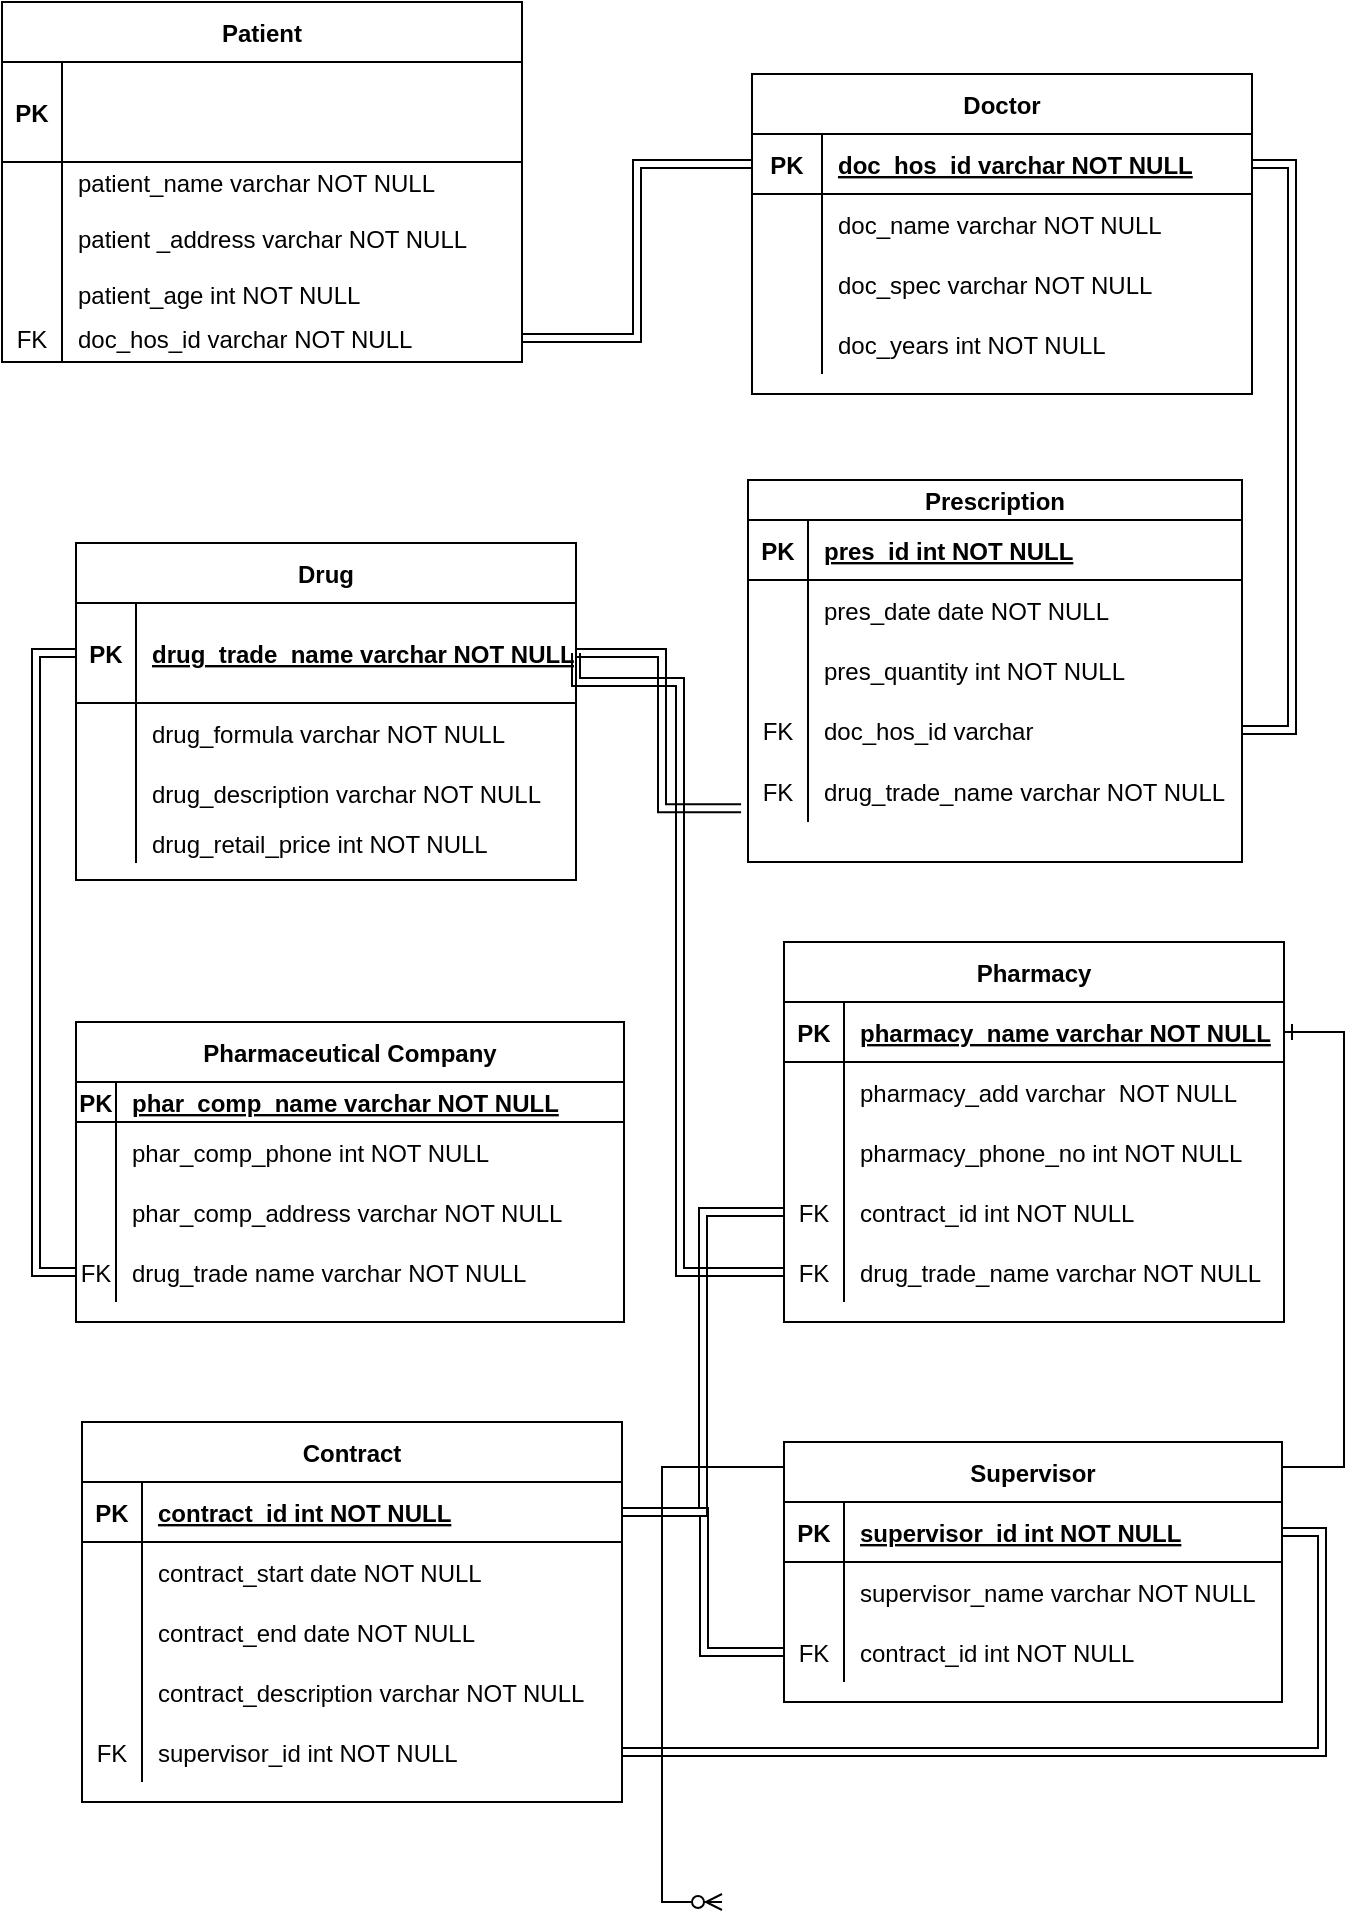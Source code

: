 <mxfile version="21.1.2" type="device">
  <diagram id="R2lEEEUBdFMjLlhIrx00" name="Page-1">
    <mxGraphModel dx="780" dy="544" grid="1" gridSize="10" guides="1" tooltips="1" connect="1" arrows="1" fold="1" page="1" pageScale="1" pageWidth="827" pageHeight="1169" math="0" shadow="0" extFonts="Permanent Marker^https://fonts.googleapis.com/css?family=Permanent+Marker">
      <root>
        <mxCell id="0" />
        <mxCell id="1" parent="0" />
        <mxCell id="C-vyLk0tnHw3VtMMgP7b-23" value="Patient" style="shape=table;startSize=30;container=1;collapsible=1;childLayout=tableLayout;fixedRows=0;rowLines=0;fontStyle=1;align=center;resizeLast=1;strokeWidth=1;labelBackgroundColor=none;" parent="1" vertex="1">
          <mxGeometry x="80" y="40" width="260" height="180" as="geometry" />
        </mxCell>
        <mxCell id="C-vyLk0tnHw3VtMMgP7b-24" value="" style="shape=partialRectangle;collapsible=0;dropTarget=0;pointerEvents=0;fillColor=none;points=[[0,0.5],[1,0.5]];portConstraint=eastwest;top=0;left=0;right=0;bottom=1;labelBackgroundColor=none;" parent="C-vyLk0tnHw3VtMMgP7b-23" vertex="1">
          <mxGeometry y="30" width="260" height="50" as="geometry" />
        </mxCell>
        <mxCell id="C-vyLk0tnHw3VtMMgP7b-25" value="PK" style="shape=partialRectangle;overflow=hidden;connectable=0;fillColor=none;top=0;left=0;bottom=0;right=0;fontStyle=1;labelBackgroundColor=none;" parent="C-vyLk0tnHw3VtMMgP7b-24" vertex="1">
          <mxGeometry width="30" height="50" as="geometry">
            <mxRectangle width="30" height="50" as="alternateBounds" />
          </mxGeometry>
        </mxCell>
        <mxCell id="C-vyLk0tnHw3VtMMgP7b-26" value="" style="shape=partialRectangle;overflow=hidden;connectable=0;fillColor=none;top=0;left=0;bottom=0;right=0;align=left;spacingLeft=6;fontStyle=5;labelBackgroundColor=none;" parent="C-vyLk0tnHw3VtMMgP7b-24" vertex="1">
          <mxGeometry x="30" width="230" height="50" as="geometry">
            <mxRectangle width="230" height="50" as="alternateBounds" />
          </mxGeometry>
        </mxCell>
        <mxCell id="C-vyLk0tnHw3VtMMgP7b-27" value="" style="shape=partialRectangle;collapsible=0;dropTarget=0;pointerEvents=0;fillColor=none;points=[[0,0.5],[1,0.5]];portConstraint=eastwest;top=0;left=0;right=0;bottom=0;labelBackgroundColor=none;" parent="C-vyLk0tnHw3VtMMgP7b-23" vertex="1">
          <mxGeometry y="80" width="260" height="20" as="geometry" />
        </mxCell>
        <mxCell id="C-vyLk0tnHw3VtMMgP7b-28" value="" style="shape=partialRectangle;overflow=hidden;connectable=0;fillColor=none;top=0;left=0;bottom=0;right=0;labelBackgroundColor=none;" parent="C-vyLk0tnHw3VtMMgP7b-27" vertex="1">
          <mxGeometry width="30" height="20" as="geometry">
            <mxRectangle width="30" height="20" as="alternateBounds" />
          </mxGeometry>
        </mxCell>
        <mxCell id="C-vyLk0tnHw3VtMMgP7b-29" value="patient_name varchar NOT NULL " style="shape=partialRectangle;overflow=hidden;connectable=0;fillColor=none;top=0;left=0;bottom=0;right=0;align=left;spacingLeft=6;labelBackgroundColor=none;" parent="C-vyLk0tnHw3VtMMgP7b-27" vertex="1">
          <mxGeometry x="30" width="230" height="20" as="geometry">
            <mxRectangle width="230" height="20" as="alternateBounds" />
          </mxGeometry>
        </mxCell>
        <mxCell id="faQSd6ZC0QR6paeZekVk-2" style="shape=partialRectangle;collapsible=0;dropTarget=0;pointerEvents=0;fillColor=none;points=[[0,0.5],[1,0.5]];portConstraint=eastwest;top=0;left=0;right=0;bottom=0;labelBackgroundColor=none;" parent="C-vyLk0tnHw3VtMMgP7b-23" vertex="1">
          <mxGeometry y="100" width="260" height="36" as="geometry" />
        </mxCell>
        <mxCell id="faQSd6ZC0QR6paeZekVk-3" style="shape=partialRectangle;overflow=hidden;connectable=0;fillColor=none;top=0;left=0;bottom=0;right=0;labelBackgroundColor=none;" parent="faQSd6ZC0QR6paeZekVk-2" vertex="1">
          <mxGeometry width="30" height="36" as="geometry">
            <mxRectangle width="30" height="36" as="alternateBounds" />
          </mxGeometry>
        </mxCell>
        <mxCell id="faQSd6ZC0QR6paeZekVk-4" value="patient _address varchar NOT NULL" style="shape=partialRectangle;overflow=hidden;connectable=0;fillColor=none;top=0;left=0;bottom=0;right=0;align=left;spacingLeft=6;labelBackgroundColor=none;" parent="faQSd6ZC0QR6paeZekVk-2" vertex="1">
          <mxGeometry x="30" width="230" height="36" as="geometry">
            <mxRectangle width="230" height="36" as="alternateBounds" />
          </mxGeometry>
        </mxCell>
        <mxCell id="faQSd6ZC0QR6paeZekVk-11" style="shape=partialRectangle;collapsible=0;dropTarget=0;pointerEvents=0;fillColor=none;points=[[0,0.5],[1,0.5]];portConstraint=eastwest;top=0;left=0;right=0;bottom=0;labelBackgroundColor=none;" parent="C-vyLk0tnHw3VtMMgP7b-23" vertex="1">
          <mxGeometry y="136" width="260" height="20" as="geometry" />
        </mxCell>
        <mxCell id="faQSd6ZC0QR6paeZekVk-12" style="shape=partialRectangle;overflow=hidden;connectable=0;fillColor=none;top=0;left=0;bottom=0;right=0;labelBackgroundColor=none;" parent="faQSd6ZC0QR6paeZekVk-11" vertex="1">
          <mxGeometry width="30" height="20" as="geometry">
            <mxRectangle width="30" height="20" as="alternateBounds" />
          </mxGeometry>
        </mxCell>
        <mxCell id="faQSd6ZC0QR6paeZekVk-13" value="patient_age int NOT NULL" style="shape=partialRectangle;overflow=hidden;connectable=0;fillColor=none;top=0;left=0;bottom=0;right=0;align=left;spacingLeft=6;labelBackgroundColor=none;" parent="faQSd6ZC0QR6paeZekVk-11" vertex="1">
          <mxGeometry x="30" width="230" height="20" as="geometry">
            <mxRectangle width="230" height="20" as="alternateBounds" />
          </mxGeometry>
        </mxCell>
        <mxCell id="faQSd6ZC0QR6paeZekVk-8" style="shape=partialRectangle;collapsible=0;dropTarget=0;pointerEvents=0;fillColor=none;points=[[0,0.5],[1,0.5]];portConstraint=eastwest;top=0;left=0;right=0;bottom=0;labelBackgroundColor=none;" parent="C-vyLk0tnHw3VtMMgP7b-23" vertex="1">
          <mxGeometry y="156" width="260" height="24" as="geometry" />
        </mxCell>
        <mxCell id="faQSd6ZC0QR6paeZekVk-9" value="FK" style="shape=partialRectangle;overflow=hidden;connectable=0;fillColor=none;top=0;left=0;bottom=0;right=0;labelBackgroundColor=none;" parent="faQSd6ZC0QR6paeZekVk-8" vertex="1">
          <mxGeometry width="30" height="24" as="geometry">
            <mxRectangle width="30" height="24" as="alternateBounds" />
          </mxGeometry>
        </mxCell>
        <mxCell id="faQSd6ZC0QR6paeZekVk-10" value="doc_hos_id varchar NOT NULL" style="shape=partialRectangle;overflow=hidden;connectable=0;fillColor=none;top=0;left=0;bottom=0;right=0;align=left;spacingLeft=6;labelBackgroundColor=none;" parent="faQSd6ZC0QR6paeZekVk-8" vertex="1">
          <mxGeometry x="30" width="230" height="24" as="geometry">
            <mxRectangle width="230" height="24" as="alternateBounds" />
          </mxGeometry>
        </mxCell>
        <mxCell id="C-vyLk0tnHw3VtMMgP7b-2" value="Doctor" style="shape=table;startSize=30;container=1;collapsible=1;childLayout=tableLayout;fixedRows=1;rowLines=0;fontStyle=1;align=center;resizeLast=1;labelBackgroundColor=none;" parent="1" vertex="1">
          <mxGeometry x="455" y="76" width="250" height="160" as="geometry" />
        </mxCell>
        <mxCell id="C-vyLk0tnHw3VtMMgP7b-3" value="" style="shape=partialRectangle;collapsible=0;dropTarget=0;pointerEvents=0;fillColor=none;points=[[0,0.5],[1,0.5]];portConstraint=eastwest;top=0;left=0;right=0;bottom=1;labelBackgroundColor=none;" parent="C-vyLk0tnHw3VtMMgP7b-2" vertex="1">
          <mxGeometry y="30" width="250" height="30" as="geometry" />
        </mxCell>
        <mxCell id="C-vyLk0tnHw3VtMMgP7b-4" value="PK" style="shape=partialRectangle;overflow=hidden;connectable=0;fillColor=none;top=0;left=0;bottom=0;right=0;fontStyle=1;labelBackgroundColor=none;" parent="C-vyLk0tnHw3VtMMgP7b-3" vertex="1">
          <mxGeometry width="35" height="30" as="geometry">
            <mxRectangle width="35" height="30" as="alternateBounds" />
          </mxGeometry>
        </mxCell>
        <mxCell id="C-vyLk0tnHw3VtMMgP7b-5" value="doc_hos_id varchar NOT NULL" style="shape=partialRectangle;overflow=hidden;connectable=0;fillColor=none;top=0;left=0;bottom=0;right=0;align=left;spacingLeft=6;fontStyle=5;labelBackgroundColor=none;" parent="C-vyLk0tnHw3VtMMgP7b-3" vertex="1">
          <mxGeometry x="35" width="215" height="30" as="geometry">
            <mxRectangle width="215" height="30" as="alternateBounds" />
          </mxGeometry>
        </mxCell>
        <mxCell id="C-vyLk0tnHw3VtMMgP7b-6" value="" style="shape=partialRectangle;collapsible=0;dropTarget=0;pointerEvents=0;fillColor=none;points=[[0,0.5],[1,0.5]];portConstraint=eastwest;top=0;left=0;right=0;bottom=0;labelBackgroundColor=none;" parent="C-vyLk0tnHw3VtMMgP7b-2" vertex="1">
          <mxGeometry y="60" width="250" height="30" as="geometry" />
        </mxCell>
        <mxCell id="C-vyLk0tnHw3VtMMgP7b-7" value="" style="shape=partialRectangle;overflow=hidden;connectable=0;fillColor=none;top=0;left=0;bottom=0;right=0;labelBackgroundColor=none;" parent="C-vyLk0tnHw3VtMMgP7b-6" vertex="1">
          <mxGeometry width="35" height="30" as="geometry">
            <mxRectangle width="35" height="30" as="alternateBounds" />
          </mxGeometry>
        </mxCell>
        <mxCell id="C-vyLk0tnHw3VtMMgP7b-8" value="doc_name varchar NOT NULL" style="shape=partialRectangle;overflow=hidden;connectable=0;fillColor=none;top=0;left=0;bottom=0;right=0;align=left;spacingLeft=6;labelBackgroundColor=none;" parent="C-vyLk0tnHw3VtMMgP7b-6" vertex="1">
          <mxGeometry x="35" width="215" height="30" as="geometry">
            <mxRectangle width="215" height="30" as="alternateBounds" />
          </mxGeometry>
        </mxCell>
        <mxCell id="C-vyLk0tnHw3VtMMgP7b-9" value="" style="shape=partialRectangle;collapsible=0;dropTarget=0;pointerEvents=0;fillColor=none;points=[[0,0.5],[1,0.5]];portConstraint=eastwest;top=0;left=0;right=0;bottom=0;labelBackgroundColor=none;" parent="C-vyLk0tnHw3VtMMgP7b-2" vertex="1">
          <mxGeometry y="90" width="250" height="30" as="geometry" />
        </mxCell>
        <mxCell id="C-vyLk0tnHw3VtMMgP7b-10" value="" style="shape=partialRectangle;overflow=hidden;connectable=0;fillColor=none;top=0;left=0;bottom=0;right=0;labelBackgroundColor=none;" parent="C-vyLk0tnHw3VtMMgP7b-9" vertex="1">
          <mxGeometry width="35" height="30" as="geometry">
            <mxRectangle width="35" height="30" as="alternateBounds" />
          </mxGeometry>
        </mxCell>
        <mxCell id="C-vyLk0tnHw3VtMMgP7b-11" value="doc_spec varchar NOT NULL" style="shape=partialRectangle;overflow=hidden;connectable=0;fillColor=none;top=0;left=0;bottom=0;right=0;align=left;spacingLeft=6;labelBackgroundColor=none;" parent="C-vyLk0tnHw3VtMMgP7b-9" vertex="1">
          <mxGeometry x="35" width="215" height="30" as="geometry">
            <mxRectangle width="215" height="30" as="alternateBounds" />
          </mxGeometry>
        </mxCell>
        <mxCell id="faQSd6ZC0QR6paeZekVk-15" style="shape=partialRectangle;collapsible=0;dropTarget=0;pointerEvents=0;fillColor=none;points=[[0,0.5],[1,0.5]];portConstraint=eastwest;top=0;left=0;right=0;bottom=0;labelBackgroundColor=none;" parent="C-vyLk0tnHw3VtMMgP7b-2" vertex="1">
          <mxGeometry y="120" width="250" height="30" as="geometry" />
        </mxCell>
        <mxCell id="faQSd6ZC0QR6paeZekVk-16" style="shape=partialRectangle;overflow=hidden;connectable=0;fillColor=none;top=0;left=0;bottom=0;right=0;labelBackgroundColor=none;" parent="faQSd6ZC0QR6paeZekVk-15" vertex="1">
          <mxGeometry width="35" height="30" as="geometry">
            <mxRectangle width="35" height="30" as="alternateBounds" />
          </mxGeometry>
        </mxCell>
        <mxCell id="faQSd6ZC0QR6paeZekVk-17" value="doc_years int NOT NULL" style="shape=partialRectangle;overflow=hidden;connectable=0;fillColor=none;top=0;left=0;bottom=0;right=0;align=left;spacingLeft=6;labelBackgroundColor=none;" parent="faQSd6ZC0QR6paeZekVk-15" vertex="1">
          <mxGeometry x="35" width="215" height="30" as="geometry">
            <mxRectangle width="215" height="30" as="alternateBounds" />
          </mxGeometry>
        </mxCell>
        <mxCell id="C-vyLk0tnHw3VtMMgP7b-13" value="Prescription" style="shape=table;startSize=20;container=1;collapsible=1;childLayout=tableLayout;fixedRows=1;rowLines=0;fontStyle=1;align=center;resizeLast=1;labelBackgroundColor=none;" parent="1" vertex="1">
          <mxGeometry x="453" y="279" width="247" height="191" as="geometry" />
        </mxCell>
        <mxCell id="C-vyLk0tnHw3VtMMgP7b-14" value="" style="shape=partialRectangle;collapsible=0;dropTarget=0;pointerEvents=0;fillColor=none;points=[[0,0.5],[1,0.5]];portConstraint=eastwest;top=0;left=0;right=0;bottom=1;labelBackgroundColor=none;" parent="C-vyLk0tnHw3VtMMgP7b-13" vertex="1">
          <mxGeometry y="20" width="247" height="30" as="geometry" />
        </mxCell>
        <mxCell id="C-vyLk0tnHw3VtMMgP7b-15" value="PK" style="shape=partialRectangle;overflow=hidden;connectable=0;fillColor=none;top=0;left=0;bottom=0;right=0;fontStyle=1;labelBackgroundColor=none;" parent="C-vyLk0tnHw3VtMMgP7b-14" vertex="1">
          <mxGeometry width="30" height="30" as="geometry">
            <mxRectangle width="30" height="30" as="alternateBounds" />
          </mxGeometry>
        </mxCell>
        <mxCell id="C-vyLk0tnHw3VtMMgP7b-16" value="pres_id int NOT NULL" style="shape=partialRectangle;overflow=hidden;connectable=0;fillColor=none;top=0;left=0;bottom=0;right=0;align=left;spacingLeft=6;fontStyle=5;labelBackgroundColor=none;" parent="C-vyLk0tnHw3VtMMgP7b-14" vertex="1">
          <mxGeometry x="30" width="217" height="30" as="geometry">
            <mxRectangle width="217" height="30" as="alternateBounds" />
          </mxGeometry>
        </mxCell>
        <mxCell id="C-vyLk0tnHw3VtMMgP7b-17" value="" style="shape=partialRectangle;collapsible=0;dropTarget=0;pointerEvents=0;fillColor=none;points=[[0,0.5],[1,0.5]];portConstraint=eastwest;top=0;left=0;right=0;bottom=0;labelBackgroundColor=none;" parent="C-vyLk0tnHw3VtMMgP7b-13" vertex="1">
          <mxGeometry y="50" width="247" height="30" as="geometry" />
        </mxCell>
        <mxCell id="C-vyLk0tnHw3VtMMgP7b-18" value="" style="shape=partialRectangle;overflow=hidden;connectable=0;fillColor=none;top=0;left=0;bottom=0;right=0;labelBackgroundColor=none;" parent="C-vyLk0tnHw3VtMMgP7b-17" vertex="1">
          <mxGeometry width="30" height="30" as="geometry">
            <mxRectangle width="30" height="30" as="alternateBounds" />
          </mxGeometry>
        </mxCell>
        <mxCell id="C-vyLk0tnHw3VtMMgP7b-19" value="pres_date date NOT NULL" style="shape=partialRectangle;overflow=hidden;connectable=0;fillColor=none;top=0;left=0;bottom=0;right=0;align=left;spacingLeft=6;labelBackgroundColor=none;" parent="C-vyLk0tnHw3VtMMgP7b-17" vertex="1">
          <mxGeometry x="30" width="217" height="30" as="geometry">
            <mxRectangle width="217" height="30" as="alternateBounds" />
          </mxGeometry>
        </mxCell>
        <mxCell id="C-vyLk0tnHw3VtMMgP7b-20" value="" style="shape=partialRectangle;collapsible=0;dropTarget=0;pointerEvents=0;fillColor=none;points=[[0,0.5],[1,0.5]];portConstraint=eastwest;top=0;left=0;right=0;bottom=0;labelBackgroundColor=none;" parent="C-vyLk0tnHw3VtMMgP7b-13" vertex="1">
          <mxGeometry y="80" width="247" height="30" as="geometry" />
        </mxCell>
        <mxCell id="C-vyLk0tnHw3VtMMgP7b-21" value="" style="shape=partialRectangle;overflow=hidden;connectable=0;fillColor=none;top=0;left=0;bottom=0;right=0;labelBackgroundColor=none;" parent="C-vyLk0tnHw3VtMMgP7b-20" vertex="1">
          <mxGeometry width="30" height="30" as="geometry">
            <mxRectangle width="30" height="30" as="alternateBounds" />
          </mxGeometry>
        </mxCell>
        <mxCell id="C-vyLk0tnHw3VtMMgP7b-22" value="pres_quantity int NOT NULL" style="shape=partialRectangle;overflow=hidden;connectable=0;fillColor=none;top=0;left=0;bottom=0;right=0;align=left;spacingLeft=6;labelBackgroundColor=none;" parent="C-vyLk0tnHw3VtMMgP7b-20" vertex="1">
          <mxGeometry x="30" width="217" height="30" as="geometry">
            <mxRectangle width="217" height="30" as="alternateBounds" />
          </mxGeometry>
        </mxCell>
        <mxCell id="faQSd6ZC0QR6paeZekVk-18" style="shape=partialRectangle;collapsible=0;dropTarget=0;pointerEvents=0;fillColor=none;points=[[0,0.5],[1,0.5]];portConstraint=eastwest;top=0;left=0;right=0;bottom=0;labelBackgroundColor=none;" parent="C-vyLk0tnHw3VtMMgP7b-13" vertex="1">
          <mxGeometry y="110" width="247" height="30" as="geometry" />
        </mxCell>
        <mxCell id="faQSd6ZC0QR6paeZekVk-19" value="FK" style="shape=partialRectangle;overflow=hidden;connectable=0;fillColor=none;top=0;left=0;bottom=0;right=0;labelBackgroundColor=none;" parent="faQSd6ZC0QR6paeZekVk-18" vertex="1">
          <mxGeometry width="30" height="30" as="geometry">
            <mxRectangle width="30" height="30" as="alternateBounds" />
          </mxGeometry>
        </mxCell>
        <mxCell id="faQSd6ZC0QR6paeZekVk-20" value="doc_hos_id varchar" style="shape=partialRectangle;overflow=hidden;connectable=0;fillColor=none;top=0;left=0;bottom=0;right=0;align=left;spacingLeft=6;labelBackgroundColor=none;" parent="faQSd6ZC0QR6paeZekVk-18" vertex="1">
          <mxGeometry x="30" width="217" height="30" as="geometry">
            <mxRectangle width="217" height="30" as="alternateBounds" />
          </mxGeometry>
        </mxCell>
        <mxCell id="faQSd6ZC0QR6paeZekVk-24" style="shape=partialRectangle;collapsible=0;dropTarget=0;pointerEvents=0;fillColor=none;points=[[0,0.5],[1,0.5]];portConstraint=eastwest;top=0;left=0;right=0;bottom=0;labelBackgroundColor=none;" parent="C-vyLk0tnHw3VtMMgP7b-13" vertex="1">
          <mxGeometry y="140" width="247" height="31" as="geometry" />
        </mxCell>
        <mxCell id="faQSd6ZC0QR6paeZekVk-25" value="FK" style="shape=partialRectangle;overflow=hidden;connectable=0;fillColor=none;top=0;left=0;bottom=0;right=0;labelBackgroundColor=none;" parent="faQSd6ZC0QR6paeZekVk-24" vertex="1">
          <mxGeometry width="30" height="31" as="geometry">
            <mxRectangle width="30" height="31" as="alternateBounds" />
          </mxGeometry>
        </mxCell>
        <mxCell id="faQSd6ZC0QR6paeZekVk-26" value="drug_trade_name varchar NOT NULL" style="shape=partialRectangle;overflow=hidden;connectable=0;fillColor=none;top=0;left=0;bottom=0;right=0;align=left;spacingLeft=6;labelBackgroundColor=none;" parent="faQSd6ZC0QR6paeZekVk-24" vertex="1">
          <mxGeometry x="30" width="217" height="31" as="geometry">
            <mxRectangle width="217" height="31" as="alternateBounds" />
          </mxGeometry>
        </mxCell>
        <mxCell id="faQSd6ZC0QR6paeZekVk-27" value="" style="edgeStyle=entityRelationEdgeStyle;endArrow=ERzeroToMany;startArrow=ERone;endFill=1;startFill=0;rounded=0;" parent="1" source="faQSd6ZC0QR6paeZekVk-50" edge="1">
          <mxGeometry width="100" height="100" relative="1" as="geometry">
            <mxPoint x="340" y="1090" as="sourcePoint" />
            <mxPoint x="440" y="990" as="targetPoint" />
          </mxGeometry>
        </mxCell>
        <mxCell id="faQSd6ZC0QR6paeZekVk-29" value="Drug" style="shape=table;startSize=30;container=1;collapsible=1;childLayout=tableLayout;fixedRows=1;rowLines=0;fontStyle=1;align=center;resizeLast=1;" parent="1" vertex="1">
          <mxGeometry x="117" y="310.5" width="250" height="168.5" as="geometry" />
        </mxCell>
        <mxCell id="faQSd6ZC0QR6paeZekVk-30" value="" style="shape=partialRectangle;collapsible=0;dropTarget=0;pointerEvents=0;fillColor=none;points=[[0,0.5],[1,0.5]];portConstraint=eastwest;top=0;left=0;right=0;bottom=1;" parent="faQSd6ZC0QR6paeZekVk-29" vertex="1">
          <mxGeometry y="30" width="250" height="50" as="geometry" />
        </mxCell>
        <mxCell id="faQSd6ZC0QR6paeZekVk-31" value="PK" style="shape=partialRectangle;overflow=hidden;connectable=0;fillColor=none;top=0;left=0;bottom=0;right=0;fontStyle=1;" parent="faQSd6ZC0QR6paeZekVk-30" vertex="1">
          <mxGeometry width="30" height="50" as="geometry">
            <mxRectangle width="30" height="50" as="alternateBounds" />
          </mxGeometry>
        </mxCell>
        <mxCell id="faQSd6ZC0QR6paeZekVk-32" value="drug_trade_name varchar NOT NULL" style="shape=partialRectangle;overflow=hidden;connectable=0;fillColor=none;top=0;left=0;bottom=0;right=0;align=left;spacingLeft=6;fontStyle=5;" parent="faQSd6ZC0QR6paeZekVk-30" vertex="1">
          <mxGeometry x="30" width="220" height="50" as="geometry">
            <mxRectangle width="220" height="50" as="alternateBounds" />
          </mxGeometry>
        </mxCell>
        <mxCell id="faQSd6ZC0QR6paeZekVk-36" value="" style="shape=partialRectangle;collapsible=0;dropTarget=0;pointerEvents=0;fillColor=none;points=[[0,0.5],[1,0.5]];portConstraint=eastwest;top=0;left=0;right=0;bottom=0;" parent="faQSd6ZC0QR6paeZekVk-29" vertex="1">
          <mxGeometry y="80" width="250" height="30" as="geometry" />
        </mxCell>
        <mxCell id="faQSd6ZC0QR6paeZekVk-37" value="" style="shape=partialRectangle;overflow=hidden;connectable=0;fillColor=none;top=0;left=0;bottom=0;right=0;" parent="faQSd6ZC0QR6paeZekVk-36" vertex="1">
          <mxGeometry width="30" height="30" as="geometry">
            <mxRectangle width="30" height="30" as="alternateBounds" />
          </mxGeometry>
        </mxCell>
        <mxCell id="faQSd6ZC0QR6paeZekVk-38" value="drug_formula varchar NOT NULL" style="shape=partialRectangle;overflow=hidden;connectable=0;fillColor=none;top=0;left=0;bottom=0;right=0;align=left;spacingLeft=6;" parent="faQSd6ZC0QR6paeZekVk-36" vertex="1">
          <mxGeometry x="30" width="220" height="30" as="geometry">
            <mxRectangle width="220" height="30" as="alternateBounds" />
          </mxGeometry>
        </mxCell>
        <mxCell id="faQSd6ZC0QR6paeZekVk-56" style="shape=partialRectangle;collapsible=0;dropTarget=0;pointerEvents=0;fillColor=none;points=[[0,0.5],[1,0.5]];portConstraint=eastwest;top=0;left=0;right=0;bottom=0;" parent="faQSd6ZC0QR6paeZekVk-29" vertex="1">
          <mxGeometry y="110" width="250" height="30" as="geometry" />
        </mxCell>
        <mxCell id="faQSd6ZC0QR6paeZekVk-57" style="shape=partialRectangle;overflow=hidden;connectable=0;fillColor=none;top=0;left=0;bottom=0;right=0;" parent="faQSd6ZC0QR6paeZekVk-56" vertex="1">
          <mxGeometry width="30" height="30" as="geometry">
            <mxRectangle width="30" height="30" as="alternateBounds" />
          </mxGeometry>
        </mxCell>
        <mxCell id="faQSd6ZC0QR6paeZekVk-58" value="drug_description varchar NOT NULL" style="shape=partialRectangle;overflow=hidden;connectable=0;fillColor=none;top=0;left=0;bottom=0;right=0;align=left;spacingLeft=6;" parent="faQSd6ZC0QR6paeZekVk-56" vertex="1">
          <mxGeometry x="30" width="220" height="30" as="geometry">
            <mxRectangle width="220" height="30" as="alternateBounds" />
          </mxGeometry>
        </mxCell>
        <mxCell id="faQSd6ZC0QR6paeZekVk-62" style="shape=partialRectangle;collapsible=0;dropTarget=0;pointerEvents=0;fillColor=none;points=[[0,0.5],[1,0.5]];portConstraint=eastwest;top=0;left=0;right=0;bottom=0;" parent="faQSd6ZC0QR6paeZekVk-29" vertex="1">
          <mxGeometry y="140" width="250" height="20" as="geometry" />
        </mxCell>
        <mxCell id="faQSd6ZC0QR6paeZekVk-63" style="shape=partialRectangle;overflow=hidden;connectable=0;fillColor=none;top=0;left=0;bottom=0;right=0;" parent="faQSd6ZC0QR6paeZekVk-62" vertex="1">
          <mxGeometry width="30" height="20" as="geometry">
            <mxRectangle width="30" height="20" as="alternateBounds" />
          </mxGeometry>
        </mxCell>
        <mxCell id="faQSd6ZC0QR6paeZekVk-64" value="drug_retail_price int NOT NULL" style="shape=partialRectangle;overflow=hidden;connectable=0;fillColor=none;top=0;left=0;bottom=0;right=0;align=left;spacingLeft=6;" parent="faQSd6ZC0QR6paeZekVk-62" vertex="1">
          <mxGeometry x="30" width="220" height="20" as="geometry">
            <mxRectangle width="220" height="20" as="alternateBounds" />
          </mxGeometry>
        </mxCell>
        <mxCell id="faQSd6ZC0QR6paeZekVk-39" value="Pharmaceutical Company" style="shape=table;startSize=30;container=1;collapsible=1;childLayout=tableLayout;fixedRows=1;rowLines=0;fontStyle=1;align=center;resizeLast=1;" parent="1" vertex="1">
          <mxGeometry x="117" y="550" width="274" height="150" as="geometry" />
        </mxCell>
        <mxCell id="faQSd6ZC0QR6paeZekVk-40" value="" style="shape=partialRectangle;collapsible=0;dropTarget=0;pointerEvents=0;fillColor=none;points=[[0,0.5],[1,0.5]];portConstraint=eastwest;top=0;left=0;right=0;bottom=1;" parent="faQSd6ZC0QR6paeZekVk-39" vertex="1">
          <mxGeometry y="30" width="274" height="20" as="geometry" />
        </mxCell>
        <mxCell id="faQSd6ZC0QR6paeZekVk-41" value="PK" style="shape=partialRectangle;overflow=hidden;connectable=0;fillColor=none;top=0;left=0;bottom=0;right=0;fontStyle=1;" parent="faQSd6ZC0QR6paeZekVk-40" vertex="1">
          <mxGeometry width="20" height="20" as="geometry">
            <mxRectangle width="20" height="20" as="alternateBounds" />
          </mxGeometry>
        </mxCell>
        <mxCell id="faQSd6ZC0QR6paeZekVk-42" value="phar_comp_name varchar NOT NULL" style="shape=partialRectangle;overflow=hidden;connectable=0;fillColor=none;top=0;left=0;bottom=0;right=0;align=left;spacingLeft=6;fontStyle=5;" parent="faQSd6ZC0QR6paeZekVk-40" vertex="1">
          <mxGeometry x="20" width="254" height="20" as="geometry">
            <mxRectangle width="254" height="20" as="alternateBounds" />
          </mxGeometry>
        </mxCell>
        <mxCell id="faQSd6ZC0QR6paeZekVk-43" value="" style="shape=partialRectangle;collapsible=0;dropTarget=0;pointerEvents=0;fillColor=none;points=[[0,0.5],[1,0.5]];portConstraint=eastwest;top=0;left=0;right=0;bottom=0;" parent="faQSd6ZC0QR6paeZekVk-39" vertex="1">
          <mxGeometry y="50" width="274" height="30" as="geometry" />
        </mxCell>
        <mxCell id="faQSd6ZC0QR6paeZekVk-44" value="" style="shape=partialRectangle;overflow=hidden;connectable=0;fillColor=none;top=0;left=0;bottom=0;right=0;" parent="faQSd6ZC0QR6paeZekVk-43" vertex="1">
          <mxGeometry width="20" height="30" as="geometry">
            <mxRectangle width="20" height="30" as="alternateBounds" />
          </mxGeometry>
        </mxCell>
        <mxCell id="faQSd6ZC0QR6paeZekVk-45" value="phar_comp_phone int NOT NULL" style="shape=partialRectangle;overflow=hidden;connectable=0;fillColor=none;top=0;left=0;bottom=0;right=0;align=left;spacingLeft=6;" parent="faQSd6ZC0QR6paeZekVk-43" vertex="1">
          <mxGeometry x="20" width="254" height="30" as="geometry">
            <mxRectangle width="254" height="30" as="alternateBounds" />
          </mxGeometry>
        </mxCell>
        <mxCell id="faQSd6ZC0QR6paeZekVk-46" value="" style="shape=partialRectangle;collapsible=0;dropTarget=0;pointerEvents=0;fillColor=none;points=[[0,0.5],[1,0.5]];portConstraint=eastwest;top=0;left=0;right=0;bottom=0;" parent="faQSd6ZC0QR6paeZekVk-39" vertex="1">
          <mxGeometry y="80" width="274" height="30" as="geometry" />
        </mxCell>
        <mxCell id="faQSd6ZC0QR6paeZekVk-47" value="" style="shape=partialRectangle;overflow=hidden;connectable=0;fillColor=none;top=0;left=0;bottom=0;right=0;" parent="faQSd6ZC0QR6paeZekVk-46" vertex="1">
          <mxGeometry width="20" height="30" as="geometry">
            <mxRectangle width="20" height="30" as="alternateBounds" />
          </mxGeometry>
        </mxCell>
        <mxCell id="faQSd6ZC0QR6paeZekVk-48" value="phar_comp_address varchar NOT NULL" style="shape=partialRectangle;overflow=hidden;connectable=0;fillColor=none;top=0;left=0;bottom=0;right=0;align=left;spacingLeft=6;" parent="faQSd6ZC0QR6paeZekVk-46" vertex="1">
          <mxGeometry x="20" width="254" height="30" as="geometry">
            <mxRectangle width="254" height="30" as="alternateBounds" />
          </mxGeometry>
        </mxCell>
        <mxCell id="faQSd6ZC0QR6paeZekVk-74" style="shape=partialRectangle;collapsible=0;dropTarget=0;pointerEvents=0;fillColor=none;points=[[0,0.5],[1,0.5]];portConstraint=eastwest;top=0;left=0;right=0;bottom=0;" parent="faQSd6ZC0QR6paeZekVk-39" vertex="1">
          <mxGeometry y="110" width="274" height="30" as="geometry" />
        </mxCell>
        <mxCell id="faQSd6ZC0QR6paeZekVk-75" value="FK" style="shape=partialRectangle;overflow=hidden;connectable=0;fillColor=none;top=0;left=0;bottom=0;right=0;" parent="faQSd6ZC0QR6paeZekVk-74" vertex="1">
          <mxGeometry width="20" height="30" as="geometry">
            <mxRectangle width="20" height="30" as="alternateBounds" />
          </mxGeometry>
        </mxCell>
        <mxCell id="faQSd6ZC0QR6paeZekVk-76" value="drug_trade name varchar NOT NULL" style="shape=partialRectangle;overflow=hidden;connectable=0;fillColor=none;top=0;left=0;bottom=0;right=0;align=left;spacingLeft=6;" parent="faQSd6ZC0QR6paeZekVk-74" vertex="1">
          <mxGeometry x="20" width="254" height="30" as="geometry">
            <mxRectangle width="254" height="30" as="alternateBounds" />
          </mxGeometry>
        </mxCell>
        <mxCell id="faQSd6ZC0QR6paeZekVk-49" value="Pharmacy" style="shape=table;startSize=30;container=1;collapsible=1;childLayout=tableLayout;fixedRows=1;rowLines=0;fontStyle=1;align=center;resizeLast=1;" parent="1" vertex="1">
          <mxGeometry x="471" y="510" width="250" height="190" as="geometry" />
        </mxCell>
        <mxCell id="faQSd6ZC0QR6paeZekVk-50" value="" style="shape=partialRectangle;collapsible=0;dropTarget=0;pointerEvents=0;fillColor=none;points=[[0,0.5],[1,0.5]];portConstraint=eastwest;top=0;left=0;right=0;bottom=1;" parent="faQSd6ZC0QR6paeZekVk-49" vertex="1">
          <mxGeometry y="30" width="250" height="30" as="geometry" />
        </mxCell>
        <mxCell id="faQSd6ZC0QR6paeZekVk-51" value="PK" style="shape=partialRectangle;overflow=hidden;connectable=0;fillColor=none;top=0;left=0;bottom=0;right=0;fontStyle=1;" parent="faQSd6ZC0QR6paeZekVk-50" vertex="1">
          <mxGeometry width="30" height="30" as="geometry">
            <mxRectangle width="30" height="30" as="alternateBounds" />
          </mxGeometry>
        </mxCell>
        <mxCell id="faQSd6ZC0QR6paeZekVk-52" value="pharmacy_name varchar NOT NULL" style="shape=partialRectangle;overflow=hidden;connectable=0;fillColor=none;top=0;left=0;bottom=0;right=0;align=left;spacingLeft=6;fontStyle=5;" parent="faQSd6ZC0QR6paeZekVk-50" vertex="1">
          <mxGeometry x="30" width="220" height="30" as="geometry">
            <mxRectangle width="220" height="30" as="alternateBounds" />
          </mxGeometry>
        </mxCell>
        <mxCell id="faQSd6ZC0QR6paeZekVk-53" value="" style="shape=partialRectangle;collapsible=0;dropTarget=0;pointerEvents=0;fillColor=none;points=[[0,0.5],[1,0.5]];portConstraint=eastwest;top=0;left=0;right=0;bottom=0;" parent="faQSd6ZC0QR6paeZekVk-49" vertex="1">
          <mxGeometry y="60" width="250" height="30" as="geometry" />
        </mxCell>
        <mxCell id="faQSd6ZC0QR6paeZekVk-54" value="" style="shape=partialRectangle;overflow=hidden;connectable=0;fillColor=none;top=0;left=0;bottom=0;right=0;" parent="faQSd6ZC0QR6paeZekVk-53" vertex="1">
          <mxGeometry width="30" height="30" as="geometry">
            <mxRectangle width="30" height="30" as="alternateBounds" />
          </mxGeometry>
        </mxCell>
        <mxCell id="faQSd6ZC0QR6paeZekVk-55" value="pharmacy_add varchar  NOT NULL" style="shape=partialRectangle;overflow=hidden;connectable=0;fillColor=none;top=0;left=0;bottom=0;right=0;align=left;spacingLeft=6;" parent="faQSd6ZC0QR6paeZekVk-53" vertex="1">
          <mxGeometry x="30" width="220" height="30" as="geometry">
            <mxRectangle width="220" height="30" as="alternateBounds" />
          </mxGeometry>
        </mxCell>
        <mxCell id="faQSd6ZC0QR6paeZekVk-65" style="shape=partialRectangle;collapsible=0;dropTarget=0;pointerEvents=0;fillColor=none;points=[[0,0.5],[1,0.5]];portConstraint=eastwest;top=0;left=0;right=0;bottom=0;" parent="faQSd6ZC0QR6paeZekVk-49" vertex="1">
          <mxGeometry y="90" width="250" height="30" as="geometry" />
        </mxCell>
        <mxCell id="faQSd6ZC0QR6paeZekVk-66" style="shape=partialRectangle;overflow=hidden;connectable=0;fillColor=none;top=0;left=0;bottom=0;right=0;" parent="faQSd6ZC0QR6paeZekVk-65" vertex="1">
          <mxGeometry width="30" height="30" as="geometry">
            <mxRectangle width="30" height="30" as="alternateBounds" />
          </mxGeometry>
        </mxCell>
        <mxCell id="faQSd6ZC0QR6paeZekVk-67" value="pharmacy_phone_no int NOT NULL" style="shape=partialRectangle;overflow=hidden;connectable=0;fillColor=none;top=0;left=0;bottom=0;right=0;align=left;spacingLeft=6;" parent="faQSd6ZC0QR6paeZekVk-65" vertex="1">
          <mxGeometry x="30" width="220" height="30" as="geometry">
            <mxRectangle width="220" height="30" as="alternateBounds" />
          </mxGeometry>
        </mxCell>
        <mxCell id="faQSd6ZC0QR6paeZekVk-68" style="shape=partialRectangle;collapsible=0;dropTarget=0;pointerEvents=0;fillColor=none;points=[[0,0.5],[1,0.5]];portConstraint=eastwest;top=0;left=0;right=0;bottom=0;" parent="faQSd6ZC0QR6paeZekVk-49" vertex="1">
          <mxGeometry y="120" width="250" height="30" as="geometry" />
        </mxCell>
        <mxCell id="faQSd6ZC0QR6paeZekVk-69" value="FK" style="shape=partialRectangle;overflow=hidden;connectable=0;fillColor=none;top=0;left=0;bottom=0;right=0;" parent="faQSd6ZC0QR6paeZekVk-68" vertex="1">
          <mxGeometry width="30" height="30" as="geometry">
            <mxRectangle width="30" height="30" as="alternateBounds" />
          </mxGeometry>
        </mxCell>
        <mxCell id="faQSd6ZC0QR6paeZekVk-70" value="contract_id int NOT NULL" style="shape=partialRectangle;overflow=hidden;connectable=0;fillColor=none;top=0;left=0;bottom=0;right=0;align=left;spacingLeft=6;" parent="faQSd6ZC0QR6paeZekVk-68" vertex="1">
          <mxGeometry x="30" width="220" height="30" as="geometry">
            <mxRectangle width="220" height="30" as="alternateBounds" />
          </mxGeometry>
        </mxCell>
        <mxCell id="faQSd6ZC0QR6paeZekVk-71" style="shape=partialRectangle;collapsible=0;dropTarget=0;pointerEvents=0;fillColor=none;points=[[0,0.5],[1,0.5]];portConstraint=eastwest;top=0;left=0;right=0;bottom=0;" parent="faQSd6ZC0QR6paeZekVk-49" vertex="1">
          <mxGeometry y="150" width="250" height="30" as="geometry" />
        </mxCell>
        <mxCell id="faQSd6ZC0QR6paeZekVk-72" value="FK" style="shape=partialRectangle;overflow=hidden;connectable=0;fillColor=none;top=0;left=0;bottom=0;right=0;" parent="faQSd6ZC0QR6paeZekVk-71" vertex="1">
          <mxGeometry width="30" height="30" as="geometry">
            <mxRectangle width="30" height="30" as="alternateBounds" />
          </mxGeometry>
        </mxCell>
        <mxCell id="faQSd6ZC0QR6paeZekVk-73" value="drug_trade_name varchar NOT NULL" style="shape=partialRectangle;overflow=hidden;connectable=0;fillColor=none;top=0;left=0;bottom=0;right=0;align=left;spacingLeft=6;" parent="faQSd6ZC0QR6paeZekVk-71" vertex="1">
          <mxGeometry x="30" width="220" height="30" as="geometry">
            <mxRectangle width="220" height="30" as="alternateBounds" />
          </mxGeometry>
        </mxCell>
        <mxCell id="faQSd6ZC0QR6paeZekVk-89" value="Supervisor" style="shape=table;startSize=30;container=1;collapsible=1;childLayout=tableLayout;fixedRows=1;rowLines=0;fontStyle=1;align=center;resizeLast=1;" parent="1" vertex="1">
          <mxGeometry x="471" y="760" width="249" height="130" as="geometry" />
        </mxCell>
        <mxCell id="faQSd6ZC0QR6paeZekVk-90" value="" style="shape=partialRectangle;collapsible=0;dropTarget=0;pointerEvents=0;fillColor=none;points=[[0,0.5],[1,0.5]];portConstraint=eastwest;top=0;left=0;right=0;bottom=1;" parent="faQSd6ZC0QR6paeZekVk-89" vertex="1">
          <mxGeometry y="30" width="249" height="30" as="geometry" />
        </mxCell>
        <mxCell id="faQSd6ZC0QR6paeZekVk-91" value="PK" style="shape=partialRectangle;overflow=hidden;connectable=0;fillColor=none;top=0;left=0;bottom=0;right=0;fontStyle=1;" parent="faQSd6ZC0QR6paeZekVk-90" vertex="1">
          <mxGeometry width="30" height="30" as="geometry">
            <mxRectangle width="30" height="30" as="alternateBounds" />
          </mxGeometry>
        </mxCell>
        <mxCell id="faQSd6ZC0QR6paeZekVk-92" value="supervisor_id int NOT NULL" style="shape=partialRectangle;overflow=hidden;connectable=0;fillColor=none;top=0;left=0;bottom=0;right=0;align=left;spacingLeft=6;fontStyle=5;" parent="faQSd6ZC0QR6paeZekVk-90" vertex="1">
          <mxGeometry x="30" width="219" height="30" as="geometry">
            <mxRectangle width="219" height="30" as="alternateBounds" />
          </mxGeometry>
        </mxCell>
        <mxCell id="faQSd6ZC0QR6paeZekVk-93" value="" style="shape=partialRectangle;collapsible=0;dropTarget=0;pointerEvents=0;fillColor=none;points=[[0,0.5],[1,0.5]];portConstraint=eastwest;top=0;left=0;right=0;bottom=0;" parent="faQSd6ZC0QR6paeZekVk-89" vertex="1">
          <mxGeometry y="60" width="249" height="30" as="geometry" />
        </mxCell>
        <mxCell id="faQSd6ZC0QR6paeZekVk-94" value="" style="shape=partialRectangle;overflow=hidden;connectable=0;fillColor=none;top=0;left=0;bottom=0;right=0;" parent="faQSd6ZC0QR6paeZekVk-93" vertex="1">
          <mxGeometry width="30" height="30" as="geometry">
            <mxRectangle width="30" height="30" as="alternateBounds" />
          </mxGeometry>
        </mxCell>
        <mxCell id="faQSd6ZC0QR6paeZekVk-95" value="supervisor_name varchar NOT NULL" style="shape=partialRectangle;overflow=hidden;connectable=0;fillColor=none;top=0;left=0;bottom=0;right=0;align=left;spacingLeft=6;" parent="faQSd6ZC0QR6paeZekVk-93" vertex="1">
          <mxGeometry x="30" width="219" height="30" as="geometry">
            <mxRectangle width="219" height="30" as="alternateBounds" />
          </mxGeometry>
        </mxCell>
        <mxCell id="faQSd6ZC0QR6paeZekVk-96" value="" style="shape=partialRectangle;collapsible=0;dropTarget=0;pointerEvents=0;fillColor=none;points=[[0,0.5],[1,0.5]];portConstraint=eastwest;top=0;left=0;right=0;bottom=0;" parent="faQSd6ZC0QR6paeZekVk-89" vertex="1">
          <mxGeometry y="90" width="249" height="30" as="geometry" />
        </mxCell>
        <mxCell id="faQSd6ZC0QR6paeZekVk-97" value="FK" style="shape=partialRectangle;overflow=hidden;connectable=0;fillColor=none;top=0;left=0;bottom=0;right=0;" parent="faQSd6ZC0QR6paeZekVk-96" vertex="1">
          <mxGeometry width="30" height="30" as="geometry">
            <mxRectangle width="30" height="30" as="alternateBounds" />
          </mxGeometry>
        </mxCell>
        <mxCell id="faQSd6ZC0QR6paeZekVk-98" value="contract_id int NOT NULL" style="shape=partialRectangle;overflow=hidden;connectable=0;fillColor=none;top=0;left=0;bottom=0;right=0;align=left;spacingLeft=6;" parent="faQSd6ZC0QR6paeZekVk-96" vertex="1">
          <mxGeometry x="30" width="219" height="30" as="geometry">
            <mxRectangle width="219" height="30" as="alternateBounds" />
          </mxGeometry>
        </mxCell>
        <mxCell id="faQSd6ZC0QR6paeZekVk-99" value="Contract" style="shape=table;startSize=30;container=1;collapsible=1;childLayout=tableLayout;fixedRows=1;rowLines=0;fontStyle=1;align=center;resizeLast=1;" parent="1" vertex="1">
          <mxGeometry x="120" y="750" width="270" height="190" as="geometry" />
        </mxCell>
        <mxCell id="faQSd6ZC0QR6paeZekVk-100" value="" style="shape=partialRectangle;collapsible=0;dropTarget=0;pointerEvents=0;fillColor=none;points=[[0,0.5],[1,0.5]];portConstraint=eastwest;top=0;left=0;right=0;bottom=1;" parent="faQSd6ZC0QR6paeZekVk-99" vertex="1">
          <mxGeometry y="30" width="270" height="30" as="geometry" />
        </mxCell>
        <mxCell id="faQSd6ZC0QR6paeZekVk-101" value="PK" style="shape=partialRectangle;overflow=hidden;connectable=0;fillColor=none;top=0;left=0;bottom=0;right=0;fontStyle=1;" parent="faQSd6ZC0QR6paeZekVk-100" vertex="1">
          <mxGeometry width="30" height="30" as="geometry">
            <mxRectangle width="30" height="30" as="alternateBounds" />
          </mxGeometry>
        </mxCell>
        <mxCell id="faQSd6ZC0QR6paeZekVk-102" value="contract_id int NOT NULL" style="shape=partialRectangle;overflow=hidden;connectable=0;fillColor=none;top=0;left=0;bottom=0;right=0;align=left;spacingLeft=6;fontStyle=5;" parent="faQSd6ZC0QR6paeZekVk-100" vertex="1">
          <mxGeometry x="30" width="240" height="30" as="geometry">
            <mxRectangle width="240" height="30" as="alternateBounds" />
          </mxGeometry>
        </mxCell>
        <mxCell id="faQSd6ZC0QR6paeZekVk-103" value="" style="shape=partialRectangle;collapsible=0;dropTarget=0;pointerEvents=0;fillColor=none;points=[[0,0.5],[1,0.5]];portConstraint=eastwest;top=0;left=0;right=0;bottom=0;" parent="faQSd6ZC0QR6paeZekVk-99" vertex="1">
          <mxGeometry y="60" width="270" height="30" as="geometry" />
        </mxCell>
        <mxCell id="faQSd6ZC0QR6paeZekVk-104" value="" style="shape=partialRectangle;overflow=hidden;connectable=0;fillColor=none;top=0;left=0;bottom=0;right=0;" parent="faQSd6ZC0QR6paeZekVk-103" vertex="1">
          <mxGeometry width="30" height="30" as="geometry">
            <mxRectangle width="30" height="30" as="alternateBounds" />
          </mxGeometry>
        </mxCell>
        <mxCell id="faQSd6ZC0QR6paeZekVk-105" value="contract_start date NOT NULL" style="shape=partialRectangle;overflow=hidden;connectable=0;fillColor=none;top=0;left=0;bottom=0;right=0;align=left;spacingLeft=6;" parent="faQSd6ZC0QR6paeZekVk-103" vertex="1">
          <mxGeometry x="30" width="240" height="30" as="geometry">
            <mxRectangle width="240" height="30" as="alternateBounds" />
          </mxGeometry>
        </mxCell>
        <mxCell id="faQSd6ZC0QR6paeZekVk-106" style="shape=partialRectangle;collapsible=0;dropTarget=0;pointerEvents=0;fillColor=none;points=[[0,0.5],[1,0.5]];portConstraint=eastwest;top=0;left=0;right=0;bottom=0;" parent="faQSd6ZC0QR6paeZekVk-99" vertex="1">
          <mxGeometry y="90" width="270" height="30" as="geometry" />
        </mxCell>
        <mxCell id="faQSd6ZC0QR6paeZekVk-107" style="shape=partialRectangle;overflow=hidden;connectable=0;fillColor=none;top=0;left=0;bottom=0;right=0;" parent="faQSd6ZC0QR6paeZekVk-106" vertex="1">
          <mxGeometry width="30" height="30" as="geometry">
            <mxRectangle width="30" height="30" as="alternateBounds" />
          </mxGeometry>
        </mxCell>
        <mxCell id="faQSd6ZC0QR6paeZekVk-108" value="contract_end date NOT NULL" style="shape=partialRectangle;overflow=hidden;connectable=0;fillColor=none;top=0;left=0;bottom=0;right=0;align=left;spacingLeft=6;" parent="faQSd6ZC0QR6paeZekVk-106" vertex="1">
          <mxGeometry x="30" width="240" height="30" as="geometry">
            <mxRectangle width="240" height="30" as="alternateBounds" />
          </mxGeometry>
        </mxCell>
        <mxCell id="faQSd6ZC0QR6paeZekVk-109" style="shape=partialRectangle;collapsible=0;dropTarget=0;pointerEvents=0;fillColor=none;points=[[0,0.5],[1,0.5]];portConstraint=eastwest;top=0;left=0;right=0;bottom=0;" parent="faQSd6ZC0QR6paeZekVk-99" vertex="1">
          <mxGeometry y="120" width="270" height="30" as="geometry" />
        </mxCell>
        <mxCell id="faQSd6ZC0QR6paeZekVk-110" style="shape=partialRectangle;overflow=hidden;connectable=0;fillColor=none;top=0;left=0;bottom=0;right=0;" parent="faQSd6ZC0QR6paeZekVk-109" vertex="1">
          <mxGeometry width="30" height="30" as="geometry">
            <mxRectangle width="30" height="30" as="alternateBounds" />
          </mxGeometry>
        </mxCell>
        <mxCell id="faQSd6ZC0QR6paeZekVk-111" value="contract_description varchar NOT NULL" style="shape=partialRectangle;overflow=hidden;connectable=0;fillColor=none;top=0;left=0;bottom=0;right=0;align=left;spacingLeft=6;" parent="faQSd6ZC0QR6paeZekVk-109" vertex="1">
          <mxGeometry x="30" width="240" height="30" as="geometry">
            <mxRectangle width="240" height="30" as="alternateBounds" />
          </mxGeometry>
        </mxCell>
        <mxCell id="faQSd6ZC0QR6paeZekVk-112" style="shape=partialRectangle;collapsible=0;dropTarget=0;pointerEvents=0;fillColor=none;points=[[0,0.5],[1,0.5]];portConstraint=eastwest;top=0;left=0;right=0;bottom=0;" parent="faQSd6ZC0QR6paeZekVk-99" vertex="1">
          <mxGeometry y="150" width="270" height="30" as="geometry" />
        </mxCell>
        <mxCell id="faQSd6ZC0QR6paeZekVk-113" value="FK" style="shape=partialRectangle;overflow=hidden;connectable=0;fillColor=none;top=0;left=0;bottom=0;right=0;" parent="faQSd6ZC0QR6paeZekVk-112" vertex="1">
          <mxGeometry width="30" height="30" as="geometry">
            <mxRectangle width="30" height="30" as="alternateBounds" />
          </mxGeometry>
        </mxCell>
        <mxCell id="faQSd6ZC0QR6paeZekVk-114" value="supervisor_id int NOT NULL" style="shape=partialRectangle;overflow=hidden;connectable=0;fillColor=none;top=0;left=0;bottom=0;right=0;align=left;spacingLeft=6;" parent="faQSd6ZC0QR6paeZekVk-112" vertex="1">
          <mxGeometry x="30" width="240" height="30" as="geometry">
            <mxRectangle width="240" height="30" as="alternateBounds" />
          </mxGeometry>
        </mxCell>
        <mxCell id="faQSd6ZC0QR6paeZekVk-124" style="edgeStyle=orthogonalEdgeStyle;curved=1;rounded=0;orthogonalLoop=1;jettySize=auto;html=1;exitX=1;exitY=0.5;exitDx=0;exitDy=0;entryX=1;entryY=0.5;entryDx=0;entryDy=0;shape=link;" parent="1" source="C-vyLk0tnHw3VtMMgP7b-3" target="faQSd6ZC0QR6paeZekVk-18" edge="1">
          <mxGeometry relative="1" as="geometry" />
        </mxCell>
        <mxCell id="faQSd6ZC0QR6paeZekVk-127" style="edgeStyle=orthogonalEdgeStyle;curved=1;rounded=0;orthogonalLoop=1;jettySize=auto;html=1;exitX=1;exitY=0.5;exitDx=0;exitDy=0;entryX=-0.014;entryY=0.779;entryDx=0;entryDy=0;entryPerimeter=0;shape=link;" parent="1" source="faQSd6ZC0QR6paeZekVk-30" target="faQSd6ZC0QR6paeZekVk-24" edge="1">
          <mxGeometry relative="1" as="geometry" />
        </mxCell>
        <mxCell id="faQSd6ZC0QR6paeZekVk-128" style="edgeStyle=orthogonalEdgeStyle;curved=1;rounded=0;orthogonalLoop=1;jettySize=auto;html=1;exitX=0;exitY=0.5;exitDx=0;exitDy=0;entryX=0;entryY=0.5;entryDx=0;entryDy=0;shape=link;" parent="1" source="faQSd6ZC0QR6paeZekVk-30" target="faQSd6ZC0QR6paeZekVk-74" edge="1">
          <mxGeometry relative="1" as="geometry" />
        </mxCell>
        <mxCell id="faQSd6ZC0QR6paeZekVk-129" style="edgeStyle=orthogonalEdgeStyle;curved=1;rounded=0;orthogonalLoop=1;jettySize=auto;html=1;exitX=1;exitY=0.5;exitDx=0;exitDy=0;entryX=0;entryY=0.5;entryDx=0;entryDy=0;shape=link;" parent="1" source="faQSd6ZC0QR6paeZekVk-100" target="faQSd6ZC0QR6paeZekVk-68" edge="1">
          <mxGeometry relative="1" as="geometry" />
        </mxCell>
        <mxCell id="faQSd6ZC0QR6paeZekVk-130" style="edgeStyle=orthogonalEdgeStyle;curved=1;rounded=0;orthogonalLoop=1;jettySize=auto;html=1;exitX=1;exitY=0.5;exitDx=0;exitDy=0;entryX=0;entryY=0.5;entryDx=0;entryDy=0;shape=link;" parent="1" source="faQSd6ZC0QR6paeZekVk-30" target="faQSd6ZC0QR6paeZekVk-71" edge="1">
          <mxGeometry relative="1" as="geometry">
            <Array as="points">
              <mxPoint x="367" y="380" />
              <mxPoint x="419" y="380" />
              <mxPoint x="419" y="675" />
            </Array>
          </mxGeometry>
        </mxCell>
        <mxCell id="faQSd6ZC0QR6paeZekVk-132" style="edgeStyle=orthogonalEdgeStyle;curved=1;rounded=0;orthogonalLoop=1;jettySize=auto;html=1;exitX=1;exitY=0.5;exitDx=0;exitDy=0;entryX=0;entryY=0.5;entryDx=0;entryDy=0;shape=link;" parent="1" source="faQSd6ZC0QR6paeZekVk-100" target="faQSd6ZC0QR6paeZekVk-96" edge="1">
          <mxGeometry relative="1" as="geometry">
            <Array as="points">
              <mxPoint x="431" y="795" />
              <mxPoint x="431" y="865" />
            </Array>
          </mxGeometry>
        </mxCell>
        <mxCell id="faQSd6ZC0QR6paeZekVk-133" style="edgeStyle=orthogonalEdgeStyle;curved=1;rounded=0;orthogonalLoop=1;jettySize=auto;html=1;exitX=0;exitY=0.5;exitDx=0;exitDy=0;entryX=1;entryY=0.5;entryDx=0;entryDy=0;shape=link;" parent="1" source="C-vyLk0tnHw3VtMMgP7b-3" target="faQSd6ZC0QR6paeZekVk-8" edge="1">
          <mxGeometry relative="1" as="geometry" />
        </mxCell>
        <mxCell id="faQSd6ZC0QR6paeZekVk-147" style="edgeStyle=orthogonalEdgeStyle;curved=1;rounded=0;orthogonalLoop=1;jettySize=auto;html=1;exitX=1;exitY=0.5;exitDx=0;exitDy=0;entryX=1;entryY=0.5;entryDx=0;entryDy=0;shape=link;" parent="1" source="faQSd6ZC0QR6paeZekVk-90" target="faQSd6ZC0QR6paeZekVk-112" edge="1">
          <mxGeometry relative="1" as="geometry" />
        </mxCell>
      </root>
    </mxGraphModel>
  </diagram>
</mxfile>
